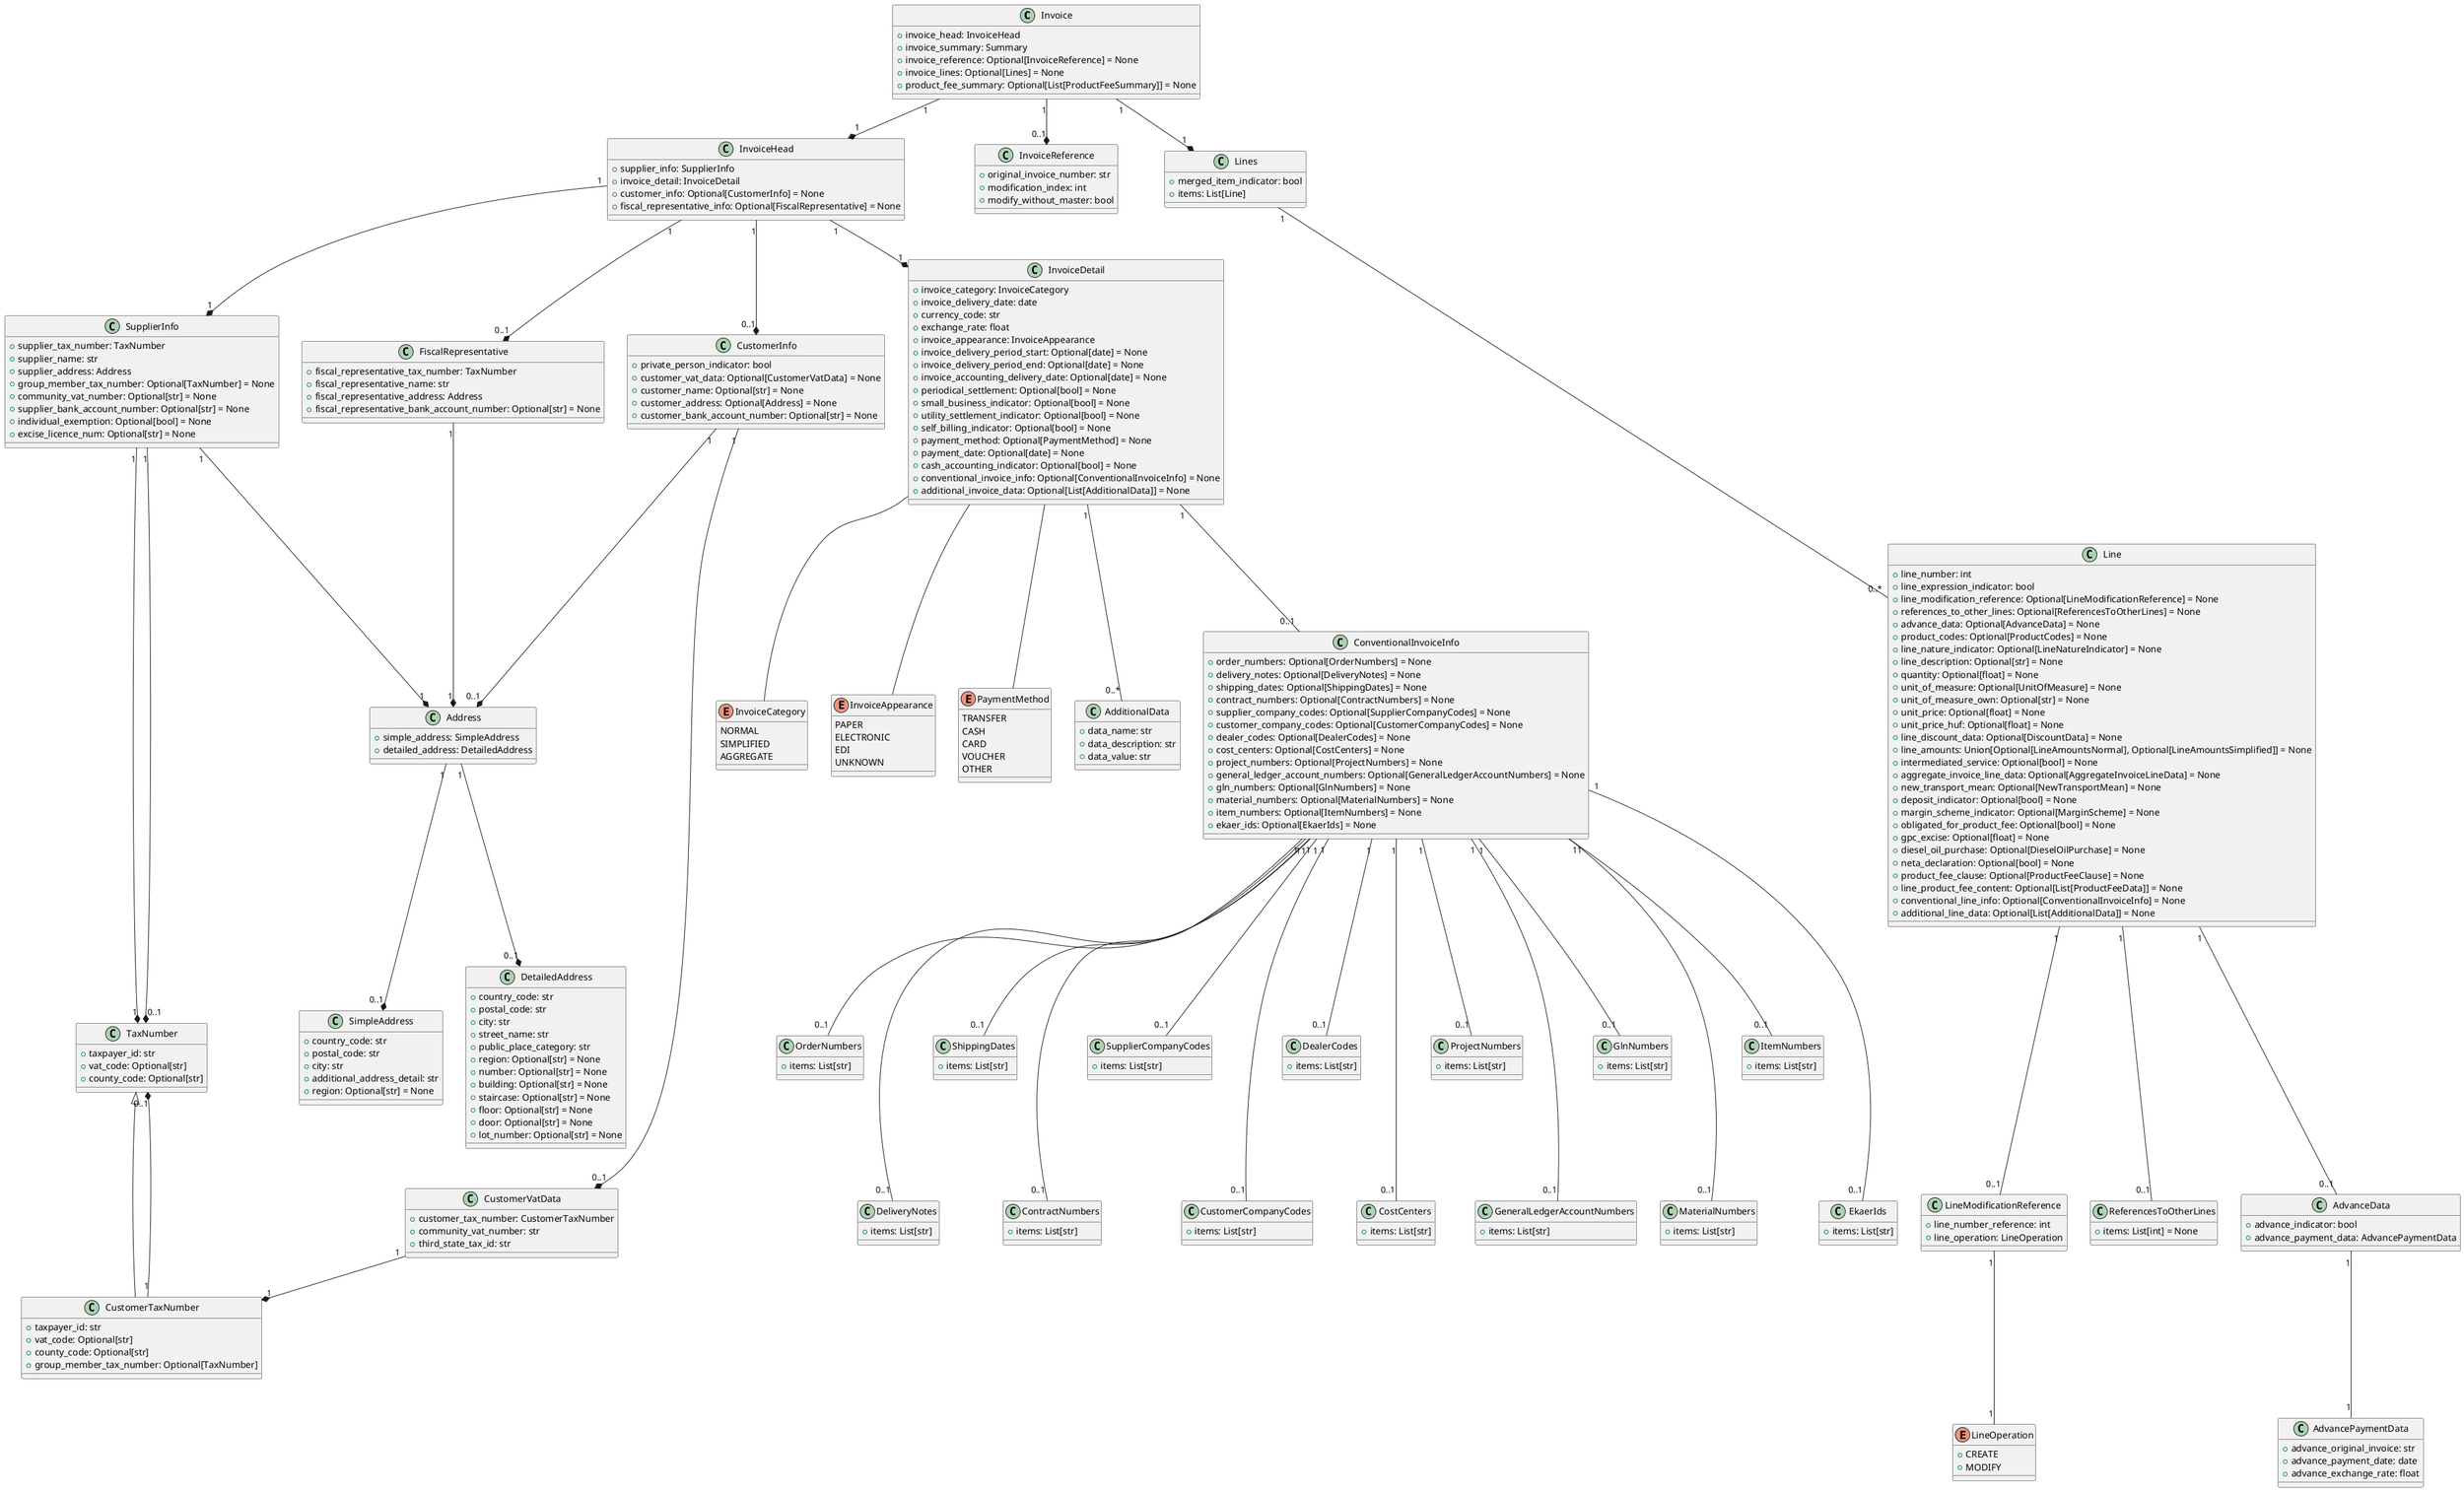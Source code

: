 @startuml
class Invoice {
+ invoice_head: InvoiceHead
+ invoice_summary: Summary
+ invoice_reference: Optional[InvoiceReference] = None
+ invoice_lines: Optional[Lines] = None
+ product_fee_summary: Optional[List[ProductFeeSummary]] = None
}

class InvoiceHead {
+ supplier_info: SupplierInfo
+ invoice_detail: InvoiceDetail
+ customer_info: Optional[CustomerInfo] = None
+ fiscal_representative_info: Optional[FiscalRepresentative] = None
}

class InvoiceReference {
+ original_invoice_number: str
+ modification_index: int
+ modify_without_master: bool
}

class SupplierInfo {
+ supplier_tax_number: TaxNumber
+ supplier_name: str
+ supplier_address: Address
+ group_member_tax_number: Optional[TaxNumber] = None
+ community_vat_number: Optional[str] = None
+ supplier_bank_account_number: Optional[str] = None
+ individual_exemption: Optional[bool] = None
+ excise_licence_num: Optional[str] = None
}

class CustomerInfo {
+ private_person_indicator: bool
+ customer_vat_data: Optional[CustomerVatData] = None
+ customer_name: Optional[str] = None
+ customer_address: Optional[Address] = None
+ customer_bank_account_number: Optional[str] = None
}

class FiscalRepresentative {
+ fiscal_representative_tax_number: TaxNumber
+ fiscal_representative_name: str
+ fiscal_representative_address: Address
+ fiscal_representative_bank_account_number: Optional[str] = None
}

class InvoiceDetail {
+ invoice_category: InvoiceCategory
+ invoice_delivery_date: date
+ currency_code: str
+ exchange_rate: float
+ invoice_appearance: InvoiceAppearance
+ invoice_delivery_period_start: Optional[date] = None
+ invoice_delivery_period_end: Optional[date] = None
+ invoice_accounting_delivery_date: Optional[date] = None
+ periodical_settlement: Optional[bool] = None
+ small_business_indicator: Optional[bool] = None
+ utility_settlement_indicator: Optional[bool] = None
+ self_billing_indicator: Optional[bool] = None
+ payment_method: Optional[PaymentMethod] = None
+ payment_date: Optional[date] = None
+ cash_accounting_indicator: Optional[bool] = None
+ conventional_invoice_info: Optional[ConventionalInvoiceInfo] = None
+ additional_invoice_data: Optional[List[AdditionalData]] = None
}

class CustomerVatData {
+ customer_tax_number: CustomerTaxNumber
+ community_vat_number: str
+ third_state_tax_id: str
}

class CustomerTaxNumber extends TaxNumber {
+ taxpayer_id: str
+ vat_code: Optional[str]
+ county_code: Optional[str]
+ group_member_tax_number: Optional[TaxNumber]
}

class TaxNumber {
+ taxpayer_id: str
+ vat_code: Optional[str]
+ county_code: Optional[str]
}

class Address {
+ simple_address: SimpleAddress
+ detailed_address: DetailedAddress
}

class SimpleAddress {
+ country_code: str
+ postal_code: str
+ city: str
+ additional_address_detail: str
+ region: Optional[str] = None
}

class DetailedAddress {
+ country_code: str
+ postal_code: str
+ city: str
+ street_name: str
+ public_place_category: str
+ region: Optional[str] = None
+ number: Optional[str] = None
+ building: Optional[str] = None
+ staircase: Optional[str] = None
+ floor: Optional[str] = None
+ door: Optional[str] = None
+ lot_number: Optional[str] = None
}

enum InvoiceCategory {
NORMAL
SIMPLIFIED
AGGREGATE
}

enum InvoiceAppearance {
PAPER
ELECTRONIC
EDI
UNKNOWN
}

enum PaymentMethod {
TRANSFER
CASH
CARD
VOUCHER
OTHER
}

class AdditionalData {
+ data_name: str
+ data_description: str
+ data_value: str
}

class ConventionalInvoiceInfo {
+ order_numbers: Optional[OrderNumbers] = None
+ delivery_notes: Optional[DeliveryNotes] = None
+ shipping_dates: Optional[ShippingDates] = None
+ contract_numbers: Optional[ContractNumbers] = None
+ supplier_company_codes: Optional[SupplierCompanyCodes] = None
+ customer_company_codes: Optional[CustomerCompanyCodes] = None
+ dealer_codes: Optional[DealerCodes] = None
+ cost_centers: Optional[CostCenters] = None
+ project_numbers: Optional[ProjectNumbers] = None
+ general_ledger_account_numbers: Optional[GeneralLedgerAccountNumbers] = None
+ gln_numbers: Optional[GlnNumbers] = None
+ material_numbers: Optional[MaterialNumbers] = None
+ item_numbers: Optional[ItemNumbers] = None
+ ekaer_ids: Optional[EkaerIds] = None
}

class OrderNumbers {
+items: List[str]
}

class DeliveryNotes {
+items: List[str]
}

class ShippingDates {
+items: List[str]
}

class ContractNumbers {
+items: List[str]
}

class SupplierCompanyCodes {
+items: List[str]
}

class CustomerCompanyCodes {
+items: List[str]
}

class DealerCodes {
+items: List[str]
}

class CostCenters {
+items: List[str]
}

class ProjectNumbers {
+items: List[str]
}

class GeneralLedgerAccountNumbers {
+items: List[str]
}

class GlnNumbers {
+items: List[str]
}

class MaterialNumbers {
+items: List[str]
}

class ItemNumbers {
+items: List[str]
}

class EkaerIds {
+items: List[str]
}

class Lines {
+ merged_item_indicator: bool
+ items: List[Line]
}

class Line {
+ line_number: int
+ line_expression_indicator: bool
+ line_modification_reference: Optional[LineModificationReference] = None
+ references_to_other_lines: Optional[ReferencesToOtherLines] = None
+ advance_data: Optional[AdvanceData] = None
+ product_codes: Optional[ProductCodes] = None
+ line_nature_indicator: Optional[LineNatureIndicator] = None
+ line_description: Optional[str] = None
+ quantity: Optional[float] = None
+ unit_of_measure: Optional[UnitOfMeasure] = None
+ unit_of_measure_own: Optional[str] = None
+ unit_price: Optional[float] = None
+ unit_price_huf: Optional[float] = None
+ line_discount_data: Optional[DiscountData] = None
+ line_amounts: Union[Optional[LineAmountsNormal], Optional[LineAmountsSimplified]] = None
+ intermediated_service: Optional[bool] = None
+ aggregate_invoice_line_data: Optional[AggregateInvoiceLineData] = None
+ new_transport_mean: Optional[NewTransportMean] = None
+ deposit_indicator: Optional[bool] = None
+ margin_scheme_indicator: Optional[MarginScheme] = None
+ obligated_for_product_fee: Optional[bool] = None
+ gpc_excise: Optional[float] = None
+ diesel_oil_purchase: Optional[DieselOilPurchase] = None
+ neta_declaration: Optional[bool] = None
+ product_fee_clause: Optional[ProductFeeClause] = None
+ line_product_fee_content: Optional[List[ProductFeeData]] = None
+ conventional_line_info: Optional[ConventionalInvoiceInfo] = None
+ additional_line_data: Optional[List[AdditionalData]] = None
}

class LineModificationReference {
+ line_number_reference: int
+ line_operation: LineOperation
}

enum LineOperation{
+ CREATE
+ MODIFY
}

class ReferencesToOtherLines {
+ items: List[int] = None
}

class AdvanceData {
+ advance_indicator: bool
+ advance_payment_data: AdvancePaymentData
}

class AdvancePaymentData {
+ advance_original_invoice: str
+ advance_payment_date: date
+ advance_exchange_rate: float
}

Invoice "1" --* "0..1" InvoiceReference
Invoice "1" --* "1" InvoiceHead
Invoice "1" --* "1" Lines
InvoiceHead "1" --* "1" SupplierInfo
InvoiceHead "1" --* "0..1" CustomerInfo
InvoiceHead "1" --* "0..1" FiscalRepresentative
InvoiceHead "1" --* "1" InvoiceDetail
CustomerInfo "1" ----* "0..1" CustomerVatData
CustomerVatData "1" --* "1" CustomerTaxNumber
CustomerTaxNumber "1" ---* "0..1" TaxNumber
SupplierInfo "1" ---* "1" TaxNumber
SupplierInfo "1" ---* "0..1" TaxNumber
SupplierInfo "1" --* "1" Address
CustomerInfo "1" --* "0..1" Address
FiscalRepresentative "1" --* "1" Address
Address "1" --* "0..1" SimpleAddress
Address "1" --* "0..1" DetailedAddress
InvoiceDetail -- InvoiceCategory
InvoiceDetail -- InvoiceAppearance
InvoiceDetail -- PaymentMethod
InvoiceDetail "1" -- "0..*" AdditionalData
InvoiceDetail "1" -- "0..1" ConventionalInvoiceInfo
ConventionalInvoiceInfo "1" -- "0..1" OrderNumbers
ConventionalInvoiceInfo "1" --- "0..1" DeliveryNotes
ConventionalInvoiceInfo "1" -- "0..1" ShippingDates
ConventionalInvoiceInfo "1" --- "0..1" ContractNumbers
ConventionalInvoiceInfo "1" -- "0..1" SupplierCompanyCodes
ConventionalInvoiceInfo "1" --- "0..1" CustomerCompanyCodes
ConventionalInvoiceInfo "1" -- "0..1" DealerCodes
ConventionalInvoiceInfo "1" --- "0..1" CostCenters
ConventionalInvoiceInfo "1" -- "0..1" ProjectNumbers
ConventionalInvoiceInfo "1" --- "0..1" GeneralLedgerAccountNumbers
ConventionalInvoiceInfo "1" -- "0..1" GlnNumbers
ConventionalInvoiceInfo "1" --- "0..1" MaterialNumbers
ConventionalInvoiceInfo "1" -- "0..1" ItemNumbers
ConventionalInvoiceInfo "1" --- "0..1" EkaerIds
Lines "1" --- "0..*" Line
Line "1" --- "0..1" LineModificationReference
LineModificationReference "1" --- "1" LineOperation
Line "1" --- "0..1" ReferencesToOtherLines
Line "1" --- "0..1" AdvanceData
AdvanceData "1" --- "1" AdvancePaymentData
@enduml